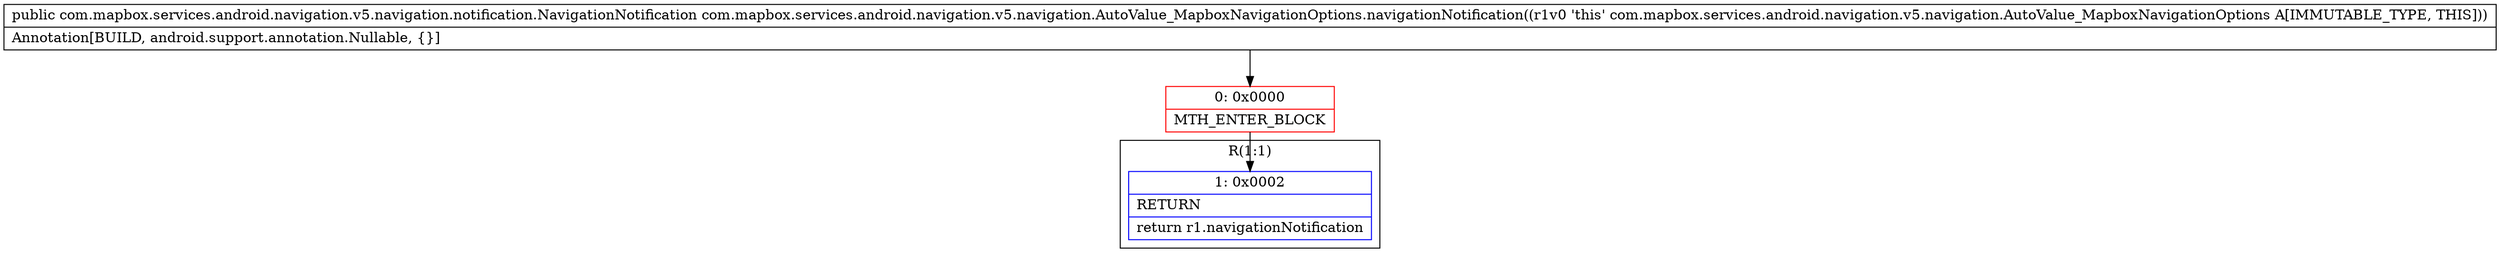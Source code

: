 digraph "CFG forcom.mapbox.services.android.navigation.v5.navigation.AutoValue_MapboxNavigationOptions.navigationNotification()Lcom\/mapbox\/services\/android\/navigation\/v5\/navigation\/notification\/NavigationNotification;" {
subgraph cluster_Region_2109411261 {
label = "R(1:1)";
node [shape=record,color=blue];
Node_1 [shape=record,label="{1\:\ 0x0002|RETURN\l|return r1.navigationNotification\l}"];
}
Node_0 [shape=record,color=red,label="{0\:\ 0x0000|MTH_ENTER_BLOCK\l}"];
MethodNode[shape=record,label="{public com.mapbox.services.android.navigation.v5.navigation.notification.NavigationNotification com.mapbox.services.android.navigation.v5.navigation.AutoValue_MapboxNavigationOptions.navigationNotification((r1v0 'this' com.mapbox.services.android.navigation.v5.navigation.AutoValue_MapboxNavigationOptions A[IMMUTABLE_TYPE, THIS]))  | Annotation[BUILD, android.support.annotation.Nullable, \{\}]\l}"];
MethodNode -> Node_0;
Node_0 -> Node_1;
}

